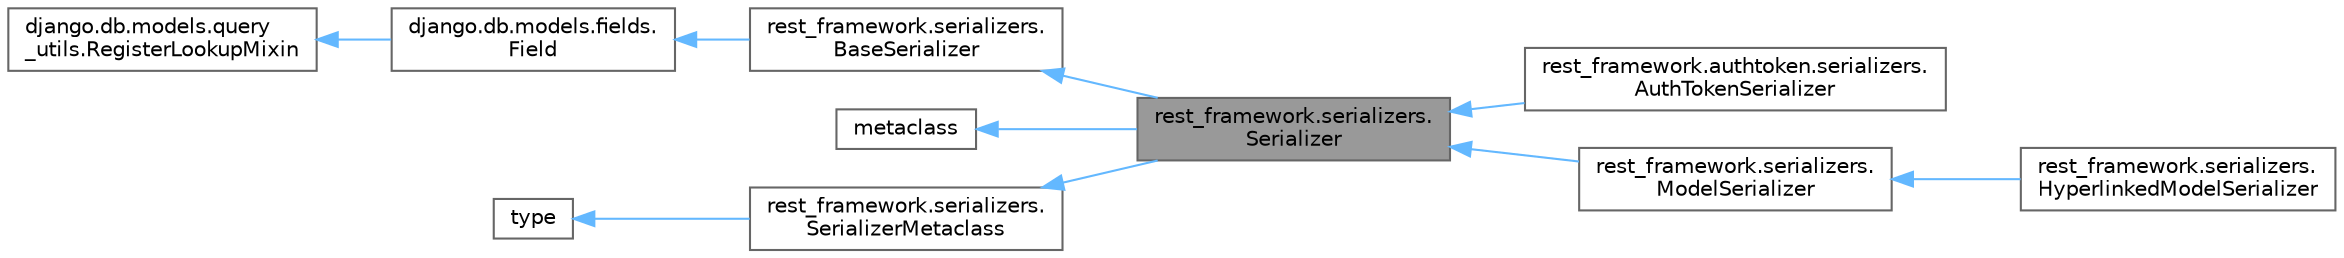 digraph "rest_framework.serializers.Serializer"
{
 // LATEX_PDF_SIZE
  bgcolor="transparent";
  edge [fontname=Helvetica,fontsize=10,labelfontname=Helvetica,labelfontsize=10];
  node [fontname=Helvetica,fontsize=10,shape=box,height=0.2,width=0.4];
  rankdir="LR";
  Node1 [id="Node000001",label="rest_framework.serializers.\lSerializer",height=0.2,width=0.4,color="gray40", fillcolor="grey60", style="filled", fontcolor="black",tooltip=" "];
  Node2 -> Node1 [id="edge10_Node000001_Node000002",dir="back",color="steelblue1",style="solid",tooltip=" "];
  Node2 [id="Node000002",label="rest_framework.serializers.\lBaseSerializer",height=0.2,width=0.4,color="gray40", fillcolor="white", style="filled",URL="$classrest__framework_1_1serializers_1_1BaseSerializer.html",tooltip=" "];
  Node3 -> Node2 [id="edge11_Node000002_Node000003",dir="back",color="steelblue1",style="solid",tooltip=" "];
  Node3 [id="Node000003",label="django.db.models.fields.\lField",height=0.2,width=0.4,color="gray40", fillcolor="white", style="filled",URL="$classdjango_1_1db_1_1models_1_1fields_1_1Field.html",tooltip=" "];
  Node4 -> Node3 [id="edge12_Node000003_Node000004",dir="back",color="steelblue1",style="solid",tooltip=" "];
  Node4 [id="Node000004",label="django.db.models.query\l_utils.RegisterLookupMixin",height=0.2,width=0.4,color="gray40", fillcolor="white", style="filled",URL="$classdjango_1_1db_1_1models_1_1query__utils_1_1RegisterLookupMixin.html",tooltip=" "];
  Node5 -> Node1 [id="edge13_Node000001_Node000005",dir="back",color="steelblue1",style="solid",tooltip=" "];
  Node5 [id="Node000005",label="metaclass",height=0.2,width=0.4,color="gray40", fillcolor="white", style="filled",tooltip=" "];
  Node6 -> Node1 [id="edge14_Node000001_Node000006",dir="back",color="steelblue1",style="solid",tooltip=" "];
  Node6 [id="Node000006",label="rest_framework.serializers.\lSerializerMetaclass",height=0.2,width=0.4,color="gray40", fillcolor="white", style="filled",URL="$classrest__framework_1_1serializers_1_1SerializerMetaclass.html",tooltip=" "];
  Node7 -> Node6 [id="edge15_Node000006_Node000007",dir="back",color="steelblue1",style="solid",tooltip=" "];
  Node7 [id="Node000007",label="type",height=0.2,width=0.4,color="gray40", fillcolor="white", style="filled",tooltip=" "];
  Node1 -> Node8 [id="edge16_Node000001_Node000008",dir="back",color="steelblue1",style="solid",tooltip=" "];
  Node8 [id="Node000008",label="rest_framework.authtoken.serializers.\lAuthTokenSerializer",height=0.2,width=0.4,color="gray40", fillcolor="white", style="filled",URL="$classrest__framework_1_1authtoken_1_1serializers_1_1AuthTokenSerializer.html",tooltip=" "];
  Node1 -> Node9 [id="edge17_Node000001_Node000009",dir="back",color="steelblue1",style="solid",tooltip=" "];
  Node9 [id="Node000009",label="rest_framework.serializers.\lModelSerializer",height=0.2,width=0.4,color="gray40", fillcolor="white", style="filled",URL="$classrest__framework_1_1serializers_1_1ModelSerializer.html",tooltip=" "];
  Node9 -> Node10 [id="edge18_Node000009_Node000010",dir="back",color="steelblue1",style="solid",tooltip=" "];
  Node10 [id="Node000010",label="rest_framework.serializers.\lHyperlinkedModelSerializer",height=0.2,width=0.4,color="gray40", fillcolor="white", style="filled",URL="$classrest__framework_1_1serializers_1_1HyperlinkedModelSerializer.html",tooltip=" "];
}

